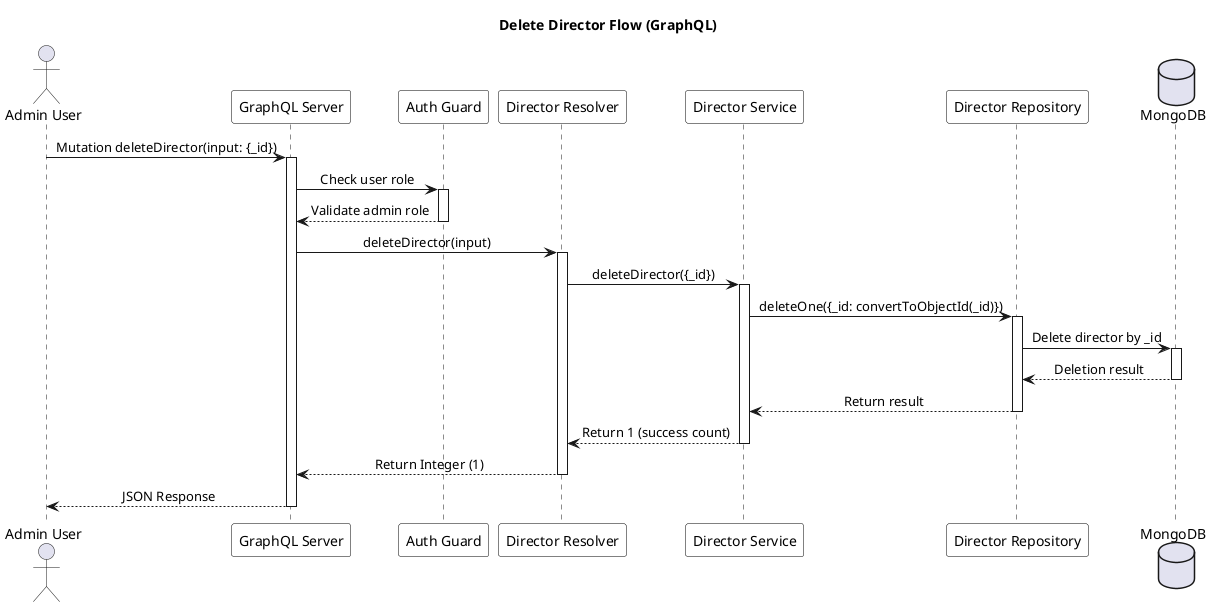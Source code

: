 @startuml Delete Director Flow

skinparam SequenceMessageAlignment center
skinparam SequenceBoxBackgroundColor white
skinparam SequenceBoxBorderColor black
skinparam NoteBackgroundColor lightyellow
skinparam NoteBorderColor black
skinparam ParticipantBackgroundColor white
skinparam ParticipantBorderColor black

title Delete Director Flow (GraphQL)

actor "Admin User" as Admin
participant "GraphQL Server" as GraphQL
participant "Auth Guard" as Auth
participant "Director Resolver" as Resolver
participant "Director Service" as Service
participant "Director Repository" as Repository
database "MongoDB" as DB

Admin -> GraphQL : Mutation deleteDirector(input: {_id})
activate GraphQL

GraphQL -> Auth : Check user role
activate Auth
Auth --> GraphQL : Validate admin role
deactivate Auth

GraphQL -> Resolver : deleteDirector(input)
activate Resolver

Resolver -> Service : deleteDirector({_id})
activate Service

Service -> Repository : deleteOne({_id: convertToObjectId(_id)})
activate Repository
Repository -> DB : Delete director by _id
activate DB
DB --> Repository : Deletion result
deactivate DB
Repository --> Service : Return result
deactivate Repository

Service --> Resolver : Return 1 (success count)
deactivate Service

Resolver --> GraphQL : Return Integer (1)
deactivate Resolver

GraphQL --> Admin : JSON Response
deactivate GraphQL

@enduml 